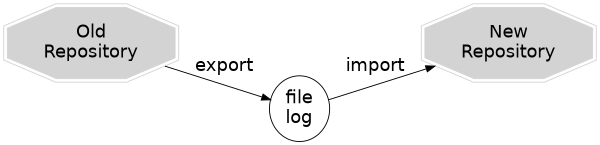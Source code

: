 digraph G {

rankdir=LR
#ranksep="0.3 equally"
size=4

node [ fontname="Helvetica" fontsize="20"] 
edge [ fontname="Helvetica" fontsize="20"]

repoo [ shape="doubleoctagon" style="filled" color=lightgray label="Old\nRepository" group=a]
repon [shape="doubleoctagon" style="filled" color=lightgray label="New\nRepository" group=a]

repoo -> dummy -> repon [ style="invis" ]
dummy [group=a shape=none label=""]

data [ label="file\nlog" group=b]
repoo -> data [ label="export" ]
data -> repon [ label="import" ]

}
